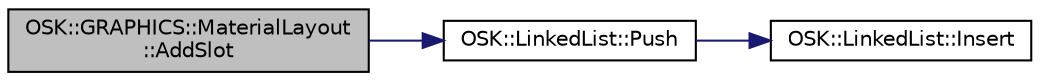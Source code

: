 digraph "OSK::GRAPHICS::MaterialLayout::AddSlot"
{
 // LATEX_PDF_SIZE
  edge [fontname="Helvetica",fontsize="10",labelfontname="Helvetica",labelfontsize="10"];
  node [fontname="Helvetica",fontsize="10",shape=record];
  rankdir="LR";
  Node1 [label="OSK::GRAPHICS::MaterialLayout\l::AddSlot",height=0.2,width=0.4,color="black", fillcolor="grey75", style="filled", fontcolor="black",tooltip="Añade el slot dado al layout. El nombre del slot se usará como llave."];
  Node1 -> Node2 [color="midnightblue",fontsize="10",style="solid",fontname="Helvetica"];
  Node2 [label="OSK::LinkedList::Push",height=0.2,width=0.4,color="black", fillcolor="white", style="filled",URL="$class_o_s_k_1_1_linked_list.html#a1daf5ca9d77018980cdcd2bda761093b",tooltip=" "];
  Node2 -> Node3 [color="midnightblue",fontsize="10",style="solid",fontname="Helvetica"];
  Node3 [label="OSK::LinkedList::Insert",height=0.2,width=0.4,color="black", fillcolor="white", style="filled",URL="$class_o_s_k_1_1_linked_list.html#a8fa021e2fec2e977c18544e6e5807963",tooltip="Añade un elemento a la lista."];
}
